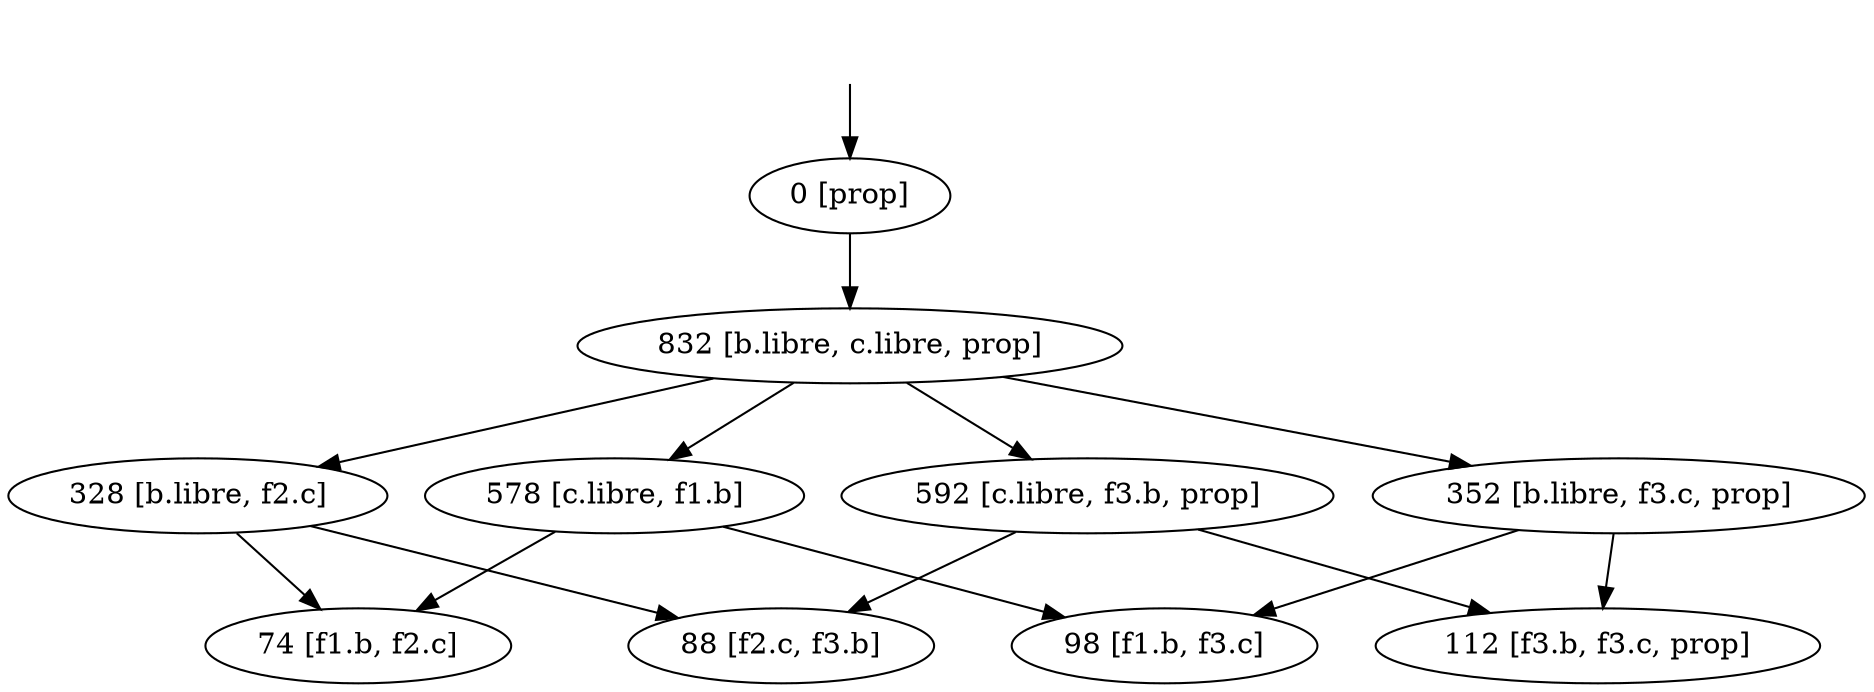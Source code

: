 digraph system {
_0[label="", shape=none ];
_0->0;
74 [label= "74 [f1.b, f2.c]"];
98 [label= "98 [f1.b, f3.c]"];
578 [label= "578 [c.libre, f1.b]"];
88 [label= "88 [f2.c, f3.b]"];
328 [label= "328 [b.libre, f2.c]"];
112 [label= "112 [f3.b, f3.c, prop]"];
592 [label= "592 [c.libre, f3.b, prop]"];
352 [label= "352 [b.libre, f3.c, prop]"];
832 [label= "832 [b.libre, c.libre, prop]"];
0 [label= "0 [prop]"];
578->74 [label= ""];
578->98 [label= ""];
328->74 [label= ""];
352->98 [label= ""];
832->578 [label= ""];
328->88 [label= ""];
592->88 [label= ""];
832->328 [label= ""];
592->112 [label= ""];
352->112 [label= ""];
832->592 [label= ""];
832->352 [label= ""];
0->832 [label= ""];
}

